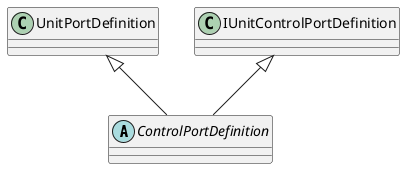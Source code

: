 @startuml
abstract class ControlPortDefinition {
}
UnitPortDefinition <|-- ControlPortDefinition
IUnitControlPortDefinition <|-- ControlPortDefinition
@enduml
